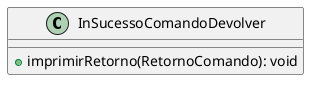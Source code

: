 @startuml

class InSucessoComandoDevolver  {

    + imprimirRetorno(RetornoComando): void
}

@enduml